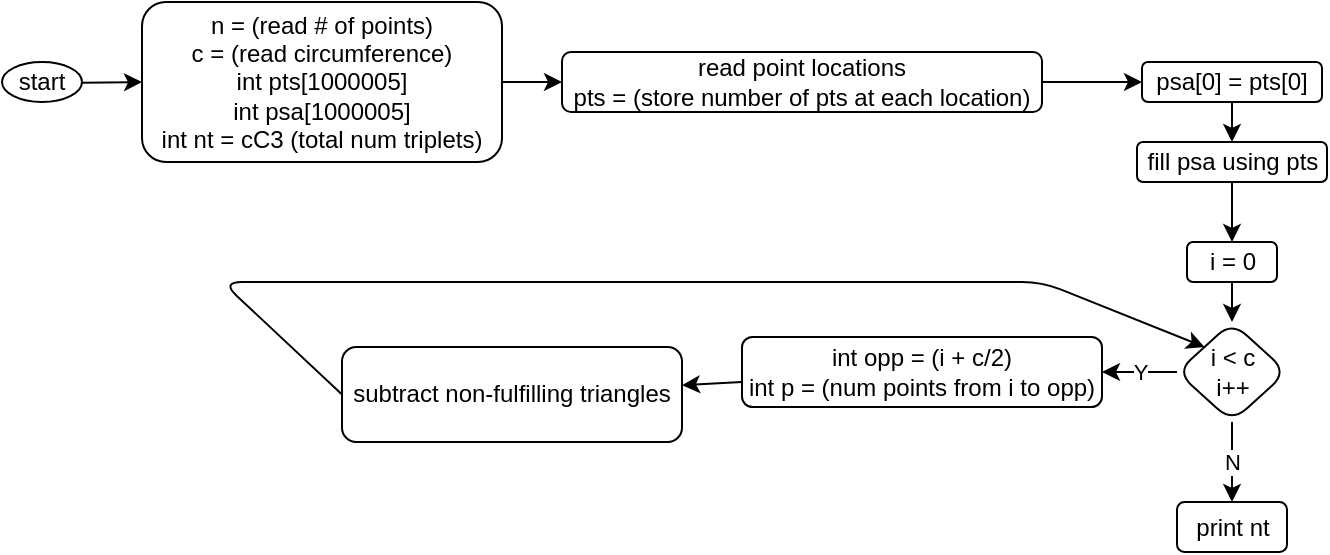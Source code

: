 <mxfile>
    <diagram id="vO-7l8l8gaEEgQ-sKOoH" name="main">
        <mxGraphModel dx="704" dy="433" grid="1" gridSize="10" guides="1" tooltips="1" connect="1" arrows="1" fold="1" page="1" pageScale="1" pageWidth="850" pageHeight="1100" math="0" shadow="0">
            <root>
                <mxCell id="0"/>
                <mxCell id="1" parent="0"/>
                <mxCell id="4" value="" style="edgeStyle=none;html=1;" parent="1" source="2" target="3" edge="1">
                    <mxGeometry relative="1" as="geometry"/>
                </mxCell>
                <mxCell id="2" value="start" style="ellipse;whiteSpace=wrap;html=1;" parent="1" vertex="1">
                    <mxGeometry x="40" y="60" width="40" height="20" as="geometry"/>
                </mxCell>
                <mxCell id="7" value="" style="edgeStyle=none;html=1;" parent="1" source="3" target="6" edge="1">
                    <mxGeometry relative="1" as="geometry"/>
                </mxCell>
                <mxCell id="3" value="n = (read # of points)&lt;br&gt;c = (read circumference)&lt;br&gt;int pts[1000005]&lt;br&gt;int psa[1000005]&lt;br&gt;int nt = cC3 (total num triplets)" style="rounded=1;whiteSpace=wrap;html=1;" parent="1" vertex="1">
                    <mxGeometry x="110" y="30" width="180" height="80" as="geometry"/>
                </mxCell>
                <mxCell id="9" value="" style="edgeStyle=none;html=1;" parent="1" source="6" target="8" edge="1">
                    <mxGeometry relative="1" as="geometry"/>
                </mxCell>
                <mxCell id="6" value="read point locations&lt;br&gt;pts = (store number of pts at each location)" style="whiteSpace=wrap;html=1;rounded=1;" parent="1" vertex="1">
                    <mxGeometry x="320" y="55" width="240" height="30" as="geometry"/>
                </mxCell>
                <mxCell id="13" value="" style="edgeStyle=none;html=1;" parent="1" source="8" target="12" edge="1">
                    <mxGeometry relative="1" as="geometry"/>
                </mxCell>
                <mxCell id="8" value="psa[0] = pts[0]" style="whiteSpace=wrap;html=1;rounded=1;" parent="1" vertex="1">
                    <mxGeometry x="610" y="60" width="90" height="20" as="geometry"/>
                </mxCell>
                <mxCell id="15" value="" style="edgeStyle=none;html=1;" parent="1" source="12" target="14" edge="1">
                    <mxGeometry relative="1" as="geometry"/>
                </mxCell>
                <mxCell id="12" value="fill psa using pts" style="whiteSpace=wrap;html=1;rounded=1;" parent="1" vertex="1">
                    <mxGeometry x="607.5" y="100" width="95" height="20" as="geometry"/>
                </mxCell>
                <mxCell id="17" value="" style="edgeStyle=none;html=1;" parent="1" source="14" target="16" edge="1">
                    <mxGeometry relative="1" as="geometry"/>
                </mxCell>
                <mxCell id="14" value="i = 0" style="whiteSpace=wrap;html=1;rounded=1;" parent="1" vertex="1">
                    <mxGeometry x="632.5" y="150" width="45" height="20" as="geometry"/>
                </mxCell>
                <mxCell id="19" value="N" style="edgeStyle=none;html=1;" parent="1" source="16" target="18" edge="1">
                    <mxGeometry relative="1" as="geometry"/>
                </mxCell>
                <mxCell id="21" value="Y" style="edgeStyle=none;html=1;" parent="1" source="16" target="20" edge="1">
                    <mxGeometry relative="1" as="geometry"/>
                </mxCell>
                <mxCell id="16" value="i &amp;lt; c&lt;br&gt;i++" style="rhombus;whiteSpace=wrap;html=1;rounded=1;" parent="1" vertex="1">
                    <mxGeometry x="627.5" y="190" width="55" height="50" as="geometry"/>
                </mxCell>
                <mxCell id="18" value="print nt" style="whiteSpace=wrap;html=1;rounded=1;" parent="1" vertex="1">
                    <mxGeometry x="627.5" y="280" width="55" height="25" as="geometry"/>
                </mxCell>
                <mxCell id="23" value="" style="edgeStyle=none;html=1;" parent="1" source="20" target="22" edge="1">
                    <mxGeometry relative="1" as="geometry"/>
                </mxCell>
                <mxCell id="20" value="int opp = (i + c/2)&lt;br&gt;int p = (num points from i to opp)" style="whiteSpace=wrap;html=1;rounded=1;" parent="1" vertex="1">
                    <mxGeometry x="410" y="197.5" width="180" height="35" as="geometry"/>
                </mxCell>
                <mxCell id="24" style="edgeStyle=none;html=1;exitX=0;exitY=0.5;exitDx=0;exitDy=0;entryX=0;entryY=0;entryDx=0;entryDy=0;" parent="1" source="22" target="16" edge="1">
                    <mxGeometry relative="1" as="geometry">
                        <Array as="points">
                            <mxPoint x="150" y="170"/>
                            <mxPoint x="560" y="170"/>
                        </Array>
                    </mxGeometry>
                </mxCell>
                <mxCell id="22" value="subtract non-fulfilling triangles&lt;br&gt;" style="whiteSpace=wrap;html=1;rounded=1;" parent="1" vertex="1">
                    <mxGeometry x="210" y="202.5" width="170" height="47.5" as="geometry"/>
                </mxCell>
            </root>
        </mxGraphModel>
    </diagram>
    <diagram id="tfm2XFSI1eBPwG1bIVBB" name="getTriangles">
        <mxGraphModel dx="704" dy="433" grid="1" gridSize="10" guides="1" tooltips="1" connect="1" arrows="1" fold="1" page="1" pageScale="1" pageWidth="850" pageHeight="1100" math="0" shadow="0">
            <root>
                <mxCell id="0"/>
                <mxCell id="1" parent="0"/>
                <mxCell id="QdjWpBxs0jjYrh1YkwHm-1" value="" style="edgeStyle=none;html=1;" parent="1" source="QdjWpBxs0jjYrh1YkwHm-2" target="QdjWpBxs0jjYrh1YkwHm-5" edge="1">
                    <mxGeometry relative="1" as="geometry"/>
                </mxCell>
                <mxCell id="QdjWpBxs0jjYrh1YkwHm-2" value="i = 0" style="whiteSpace=wrap;html=1;rounded=1;" parent="1" vertex="1">
                    <mxGeometry x="165" y="40" width="45" height="20" as="geometry"/>
                </mxCell>
                <mxCell id="QdjWpBxs0jjYrh1YkwHm-3" value="N" style="edgeStyle=none;html=1;" parent="1" source="QdjWpBxs0jjYrh1YkwHm-5" target="QdjWpBxs0jjYrh1YkwHm-6" edge="1">
                    <mxGeometry relative="1" as="geometry"/>
                </mxCell>
                <mxCell id="QdjWpBxs0jjYrh1YkwHm-4" value="Y" style="edgeStyle=none;html=1;" parent="1" source="QdjWpBxs0jjYrh1YkwHm-5" target="QdjWpBxs0jjYrh1YkwHm-8" edge="1">
                    <mxGeometry relative="1" as="geometry"/>
                </mxCell>
                <mxCell id="QdjWpBxs0jjYrh1YkwHm-5" value="i &amp;lt; c&lt;br&gt;i++" style="rhombus;whiteSpace=wrap;html=1;rounded=1;" parent="1" vertex="1">
                    <mxGeometry x="165" y="90" width="55" height="50" as="geometry"/>
                </mxCell>
                <mxCell id="QdjWpBxs0jjYrh1YkwHm-6" value="print nt" style="whiteSpace=wrap;html=1;rounded=1;" parent="1" vertex="1">
                    <mxGeometry x="425" y="102.5" width="55" height="25" as="geometry"/>
                </mxCell>
                <mxCell id="QdjWpBxs0jjYrh1YkwHm-7" value="" style="edgeStyle=none;html=1;" parent="1" source="QdjWpBxs0jjYrh1YkwHm-8" target="QdjWpBxs0jjYrh1YkwHm-10" edge="1">
                    <mxGeometry relative="1" as="geometry"/>
                </mxCell>
                <mxCell id="QdjWpBxs0jjYrh1YkwHm-8" value="int opp = (i + c/2)&lt;br&gt;int p = (num points from i to opp)" style="whiteSpace=wrap;html=1;rounded=1;" parent="1" vertex="1">
                    <mxGeometry x="102.5" y="210" width="180" height="35" as="geometry"/>
                </mxCell>
                <mxCell id="QdjWpBxs0jjYrh1YkwHm-9" style="edgeStyle=none;html=1;exitX=0;exitY=0.5;exitDx=0;exitDy=0;entryX=0;entryY=0;entryDx=0;entryDy=0;" parent="1" source="QdjWpBxs0jjYrh1YkwHm-10" target="QdjWpBxs0jjYrh1YkwHm-5" edge="1">
                    <mxGeometry relative="1" as="geometry">
                        <Array as="points">
                            <mxPoint x="70" y="220"/>
                        </Array>
                    </mxGeometry>
                </mxCell>
                <mxCell id="QdjWpBxs0jjYrh1YkwHm-10" value="subtract non-fulfilling triangles&lt;br&gt;" style="whiteSpace=wrap;html=1;rounded=1;" parent="1" vertex="1">
                    <mxGeometry x="107.5" y="280" width="170" height="47.5" as="geometry"/>
                </mxCell>
            </root>
        </mxGraphModel>
    </diagram>
</mxfile>